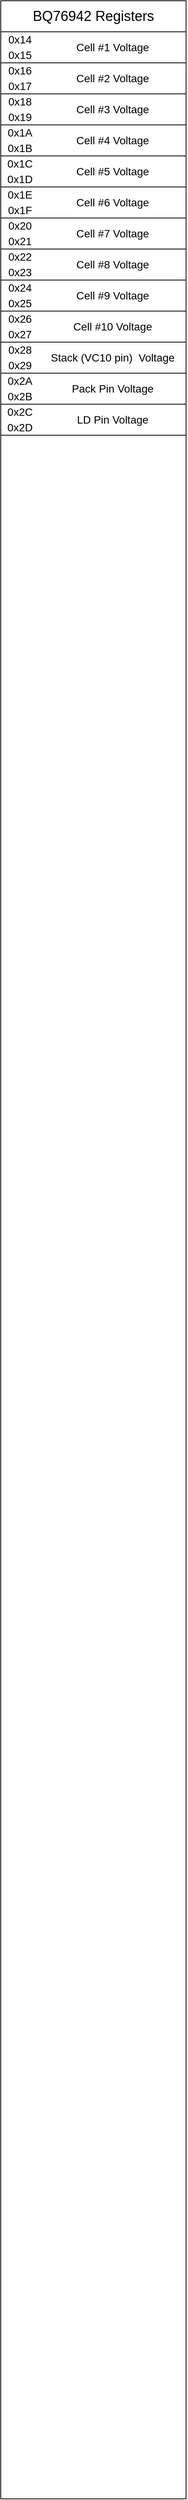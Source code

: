 <mxfile version="24.0.7" type="github">
  <diagram name="Seite-1" id="lCsV2iQYfembEhm88q6V">
    <mxGraphModel dx="796" dy="451" grid="1" gridSize="10" guides="1" tooltips="1" connect="1" arrows="1" fold="1" page="1" pageScale="1" pageWidth="827" pageHeight="1169" math="0" shadow="0">
      <root>
        <mxCell id="0" />
        <mxCell id="1" parent="0" />
        <mxCell id="CXxYfjhEGKZ7ziZ-MUE9-2" value="" style="rounded=0;whiteSpace=wrap;html=1;" vertex="1" parent="1">
          <mxGeometry x="240" y="150" width="240" height="3180" as="geometry" />
        </mxCell>
        <mxCell id="CXxYfjhEGKZ7ziZ-MUE9-3" value="BQ76942 Registers" style="rounded=0;whiteSpace=wrap;html=1;fontSize=18;" vertex="1" parent="1">
          <mxGeometry x="240" y="110" width="240" height="40" as="geometry" />
        </mxCell>
        <mxCell id="CXxYfjhEGKZ7ziZ-MUE9-4" value="0x14" style="text;html=1;align=center;verticalAlign=middle;whiteSpace=wrap;rounded=0;fontSize=14;" vertex="1" parent="1">
          <mxGeometry x="240" y="150" width="50" height="20" as="geometry" />
        </mxCell>
        <mxCell id="CXxYfjhEGKZ7ziZ-MUE9-5" value="Cell #1 Voltage" style="text;html=1;align=center;verticalAlign=middle;whiteSpace=wrap;rounded=0;fontSize=14;strokeColor=none;shadow=0;" vertex="1" parent="1">
          <mxGeometry x="290" y="150" width="190" height="40" as="geometry" />
        </mxCell>
        <mxCell id="CXxYfjhEGKZ7ziZ-MUE9-28" value="0x15" style="text;html=1;align=center;verticalAlign=middle;whiteSpace=wrap;rounded=0;fontSize=14;" vertex="1" parent="1">
          <mxGeometry x="240" y="170" width="50" height="20" as="geometry" />
        </mxCell>
        <mxCell id="CXxYfjhEGKZ7ziZ-MUE9-30" value="" style="endArrow=none;html=1;rounded=0;entryX=0;entryY=1;entryDx=0;entryDy=0;exitX=1;exitY=1;exitDx=0;exitDy=0;" edge="1" parent="1" source="CXxYfjhEGKZ7ziZ-MUE9-5" target="CXxYfjhEGKZ7ziZ-MUE9-28">
          <mxGeometry width="50" height="50" relative="1" as="geometry">
            <mxPoint x="230" y="250" as="sourcePoint" />
            <mxPoint x="280" y="200" as="targetPoint" />
          </mxGeometry>
        </mxCell>
        <mxCell id="CXxYfjhEGKZ7ziZ-MUE9-33" value="0x16" style="text;html=1;align=center;verticalAlign=middle;whiteSpace=wrap;rounded=0;fontSize=14;" vertex="1" parent="1">
          <mxGeometry x="240" y="190" width="50" height="20" as="geometry" />
        </mxCell>
        <mxCell id="CXxYfjhEGKZ7ziZ-MUE9-34" value="Cell #2 Voltage" style="text;html=1;align=center;verticalAlign=middle;whiteSpace=wrap;rounded=0;fontSize=14;strokeColor=none;shadow=0;" vertex="1" parent="1">
          <mxGeometry x="290" y="190" width="190" height="40" as="geometry" />
        </mxCell>
        <mxCell id="CXxYfjhEGKZ7ziZ-MUE9-35" value="0x17" style="text;html=1;align=center;verticalAlign=middle;whiteSpace=wrap;rounded=0;fontSize=14;" vertex="1" parent="1">
          <mxGeometry x="240" y="210" width="50" height="20" as="geometry" />
        </mxCell>
        <mxCell id="CXxYfjhEGKZ7ziZ-MUE9-36" value="" style="endArrow=none;html=1;rounded=0;entryX=0;entryY=1;entryDx=0;entryDy=0;exitX=1;exitY=1;exitDx=0;exitDy=0;" edge="1" parent="1" source="CXxYfjhEGKZ7ziZ-MUE9-34" target="CXxYfjhEGKZ7ziZ-MUE9-35">
          <mxGeometry width="50" height="50" relative="1" as="geometry">
            <mxPoint x="230" y="290" as="sourcePoint" />
            <mxPoint x="280" y="240" as="targetPoint" />
          </mxGeometry>
        </mxCell>
        <mxCell id="CXxYfjhEGKZ7ziZ-MUE9-37" value="0x18" style="text;html=1;align=center;verticalAlign=middle;whiteSpace=wrap;rounded=0;fontSize=14;" vertex="1" parent="1">
          <mxGeometry x="240" y="230" width="50" height="20" as="geometry" />
        </mxCell>
        <mxCell id="CXxYfjhEGKZ7ziZ-MUE9-38" value="Cell #3 Voltage" style="text;html=1;align=center;verticalAlign=middle;whiteSpace=wrap;rounded=0;fontSize=14;strokeColor=none;shadow=0;" vertex="1" parent="1">
          <mxGeometry x="290" y="230" width="190" height="40" as="geometry" />
        </mxCell>
        <mxCell id="CXxYfjhEGKZ7ziZ-MUE9-39" value="0x19" style="text;html=1;align=center;verticalAlign=middle;whiteSpace=wrap;rounded=0;fontSize=14;" vertex="1" parent="1">
          <mxGeometry x="240" y="250" width="50" height="20" as="geometry" />
        </mxCell>
        <mxCell id="CXxYfjhEGKZ7ziZ-MUE9-40" value="" style="endArrow=none;html=1;rounded=0;entryX=0;entryY=1;entryDx=0;entryDy=0;exitX=1;exitY=1;exitDx=0;exitDy=0;" edge="1" parent="1" source="CXxYfjhEGKZ7ziZ-MUE9-38" target="CXxYfjhEGKZ7ziZ-MUE9-39">
          <mxGeometry width="50" height="50" relative="1" as="geometry">
            <mxPoint x="230" y="330" as="sourcePoint" />
            <mxPoint x="280" y="280" as="targetPoint" />
          </mxGeometry>
        </mxCell>
        <mxCell id="CXxYfjhEGKZ7ziZ-MUE9-41" value="0x1A" style="text;html=1;align=center;verticalAlign=middle;whiteSpace=wrap;rounded=0;fontSize=14;" vertex="1" parent="1">
          <mxGeometry x="240" y="270" width="50" height="20" as="geometry" />
        </mxCell>
        <mxCell id="CXxYfjhEGKZ7ziZ-MUE9-42" value="Cell #4 Voltage" style="text;html=1;align=center;verticalAlign=middle;whiteSpace=wrap;rounded=0;fontSize=14;strokeColor=none;shadow=0;" vertex="1" parent="1">
          <mxGeometry x="290" y="270" width="190" height="40" as="geometry" />
        </mxCell>
        <mxCell id="CXxYfjhEGKZ7ziZ-MUE9-43" value="0x1B" style="text;html=1;align=center;verticalAlign=middle;whiteSpace=wrap;rounded=0;fontSize=14;" vertex="1" parent="1">
          <mxGeometry x="240" y="290" width="50" height="20" as="geometry" />
        </mxCell>
        <mxCell id="CXxYfjhEGKZ7ziZ-MUE9-44" value="" style="endArrow=none;html=1;rounded=0;entryX=0;entryY=1;entryDx=0;entryDy=0;exitX=1;exitY=1;exitDx=0;exitDy=0;" edge="1" parent="1" source="CXxYfjhEGKZ7ziZ-MUE9-42" target="CXxYfjhEGKZ7ziZ-MUE9-43">
          <mxGeometry width="50" height="50" relative="1" as="geometry">
            <mxPoint x="230" y="370" as="sourcePoint" />
            <mxPoint x="280" y="320" as="targetPoint" />
          </mxGeometry>
        </mxCell>
        <mxCell id="CXxYfjhEGKZ7ziZ-MUE9-45" value="0x1C" style="text;html=1;align=center;verticalAlign=middle;whiteSpace=wrap;rounded=0;fontSize=14;" vertex="1" parent="1">
          <mxGeometry x="240" y="310" width="50" height="20" as="geometry" />
        </mxCell>
        <mxCell id="CXxYfjhEGKZ7ziZ-MUE9-46" value="Cell #5 Voltage" style="text;html=1;align=center;verticalAlign=middle;whiteSpace=wrap;rounded=0;fontSize=14;strokeColor=none;shadow=0;" vertex="1" parent="1">
          <mxGeometry x="290" y="310" width="190" height="40" as="geometry" />
        </mxCell>
        <mxCell id="CXxYfjhEGKZ7ziZ-MUE9-47" value="0x1D" style="text;html=1;align=center;verticalAlign=middle;whiteSpace=wrap;rounded=0;fontSize=14;" vertex="1" parent="1">
          <mxGeometry x="240" y="330" width="50" height="20" as="geometry" />
        </mxCell>
        <mxCell id="CXxYfjhEGKZ7ziZ-MUE9-48" value="" style="endArrow=none;html=1;rounded=0;entryX=0;entryY=1;entryDx=0;entryDy=0;exitX=1;exitY=1;exitDx=0;exitDy=0;" edge="1" parent="1" source="CXxYfjhEGKZ7ziZ-MUE9-46" target="CXxYfjhEGKZ7ziZ-MUE9-47">
          <mxGeometry width="50" height="50" relative="1" as="geometry">
            <mxPoint x="230" y="410" as="sourcePoint" />
            <mxPoint x="280" y="360" as="targetPoint" />
          </mxGeometry>
        </mxCell>
        <mxCell id="CXxYfjhEGKZ7ziZ-MUE9-49" value="0x1E" style="text;html=1;align=center;verticalAlign=middle;whiteSpace=wrap;rounded=0;fontSize=14;" vertex="1" parent="1">
          <mxGeometry x="240" y="350" width="50" height="20" as="geometry" />
        </mxCell>
        <mxCell id="CXxYfjhEGKZ7ziZ-MUE9-50" value="Cell #6 Voltage" style="text;html=1;align=center;verticalAlign=middle;whiteSpace=wrap;rounded=0;fontSize=14;strokeColor=none;shadow=0;" vertex="1" parent="1">
          <mxGeometry x="290" y="350" width="190" height="40" as="geometry" />
        </mxCell>
        <mxCell id="CXxYfjhEGKZ7ziZ-MUE9-51" value="0x1F" style="text;html=1;align=center;verticalAlign=middle;whiteSpace=wrap;rounded=0;fontSize=14;" vertex="1" parent="1">
          <mxGeometry x="240" y="370" width="50" height="20" as="geometry" />
        </mxCell>
        <mxCell id="CXxYfjhEGKZ7ziZ-MUE9-52" value="" style="endArrow=none;html=1;rounded=0;entryX=0;entryY=1;entryDx=0;entryDy=0;exitX=1;exitY=1;exitDx=0;exitDy=0;" edge="1" parent="1" source="CXxYfjhEGKZ7ziZ-MUE9-50" target="CXxYfjhEGKZ7ziZ-MUE9-51">
          <mxGeometry width="50" height="50" relative="1" as="geometry">
            <mxPoint x="230" y="450" as="sourcePoint" />
            <mxPoint x="280" y="400" as="targetPoint" />
          </mxGeometry>
        </mxCell>
        <mxCell id="CXxYfjhEGKZ7ziZ-MUE9-53" value="0x20" style="text;html=1;align=center;verticalAlign=middle;whiteSpace=wrap;rounded=0;fontSize=14;" vertex="1" parent="1">
          <mxGeometry x="240" y="390" width="50" height="20" as="geometry" />
        </mxCell>
        <mxCell id="CXxYfjhEGKZ7ziZ-MUE9-54" value="Cell #7 Voltage" style="text;html=1;align=center;verticalAlign=middle;whiteSpace=wrap;rounded=0;fontSize=14;strokeColor=none;shadow=0;" vertex="1" parent="1">
          <mxGeometry x="290" y="390" width="190" height="40" as="geometry" />
        </mxCell>
        <mxCell id="CXxYfjhEGKZ7ziZ-MUE9-55" value="0x21" style="text;html=1;align=center;verticalAlign=middle;whiteSpace=wrap;rounded=0;fontSize=14;" vertex="1" parent="1">
          <mxGeometry x="240" y="410" width="50" height="20" as="geometry" />
        </mxCell>
        <mxCell id="CXxYfjhEGKZ7ziZ-MUE9-56" value="" style="endArrow=none;html=1;rounded=0;entryX=0;entryY=1;entryDx=0;entryDy=0;exitX=1;exitY=1;exitDx=0;exitDy=0;" edge="1" parent="1" source="CXxYfjhEGKZ7ziZ-MUE9-54" target="CXxYfjhEGKZ7ziZ-MUE9-55">
          <mxGeometry width="50" height="50" relative="1" as="geometry">
            <mxPoint x="230" y="490" as="sourcePoint" />
            <mxPoint x="280" y="440" as="targetPoint" />
          </mxGeometry>
        </mxCell>
        <mxCell id="CXxYfjhEGKZ7ziZ-MUE9-58" value="0x22" style="text;html=1;align=center;verticalAlign=middle;whiteSpace=wrap;rounded=0;fontSize=14;" vertex="1" parent="1">
          <mxGeometry x="240" y="430" width="50" height="20" as="geometry" />
        </mxCell>
        <mxCell id="CXxYfjhEGKZ7ziZ-MUE9-59" value="Cell #8 Voltage" style="text;html=1;align=center;verticalAlign=middle;whiteSpace=wrap;rounded=0;fontSize=14;strokeColor=none;shadow=0;" vertex="1" parent="1">
          <mxGeometry x="290" y="430" width="190" height="40" as="geometry" />
        </mxCell>
        <mxCell id="CXxYfjhEGKZ7ziZ-MUE9-60" value="0x23" style="text;html=1;align=center;verticalAlign=middle;whiteSpace=wrap;rounded=0;fontSize=14;" vertex="1" parent="1">
          <mxGeometry x="240" y="450" width="50" height="20" as="geometry" />
        </mxCell>
        <mxCell id="CXxYfjhEGKZ7ziZ-MUE9-61" value="" style="endArrow=none;html=1;rounded=0;entryX=0;entryY=1;entryDx=0;entryDy=0;exitX=1;exitY=1;exitDx=0;exitDy=0;" edge="1" parent="1" source="CXxYfjhEGKZ7ziZ-MUE9-59" target="CXxYfjhEGKZ7ziZ-MUE9-60">
          <mxGeometry width="50" height="50" relative="1" as="geometry">
            <mxPoint x="230" y="530" as="sourcePoint" />
            <mxPoint x="280" y="480" as="targetPoint" />
          </mxGeometry>
        </mxCell>
        <mxCell id="CXxYfjhEGKZ7ziZ-MUE9-62" value="0x24" style="text;html=1;align=center;verticalAlign=middle;whiteSpace=wrap;rounded=0;fontSize=14;" vertex="1" parent="1">
          <mxGeometry x="240" y="470" width="50" height="20" as="geometry" />
        </mxCell>
        <mxCell id="CXxYfjhEGKZ7ziZ-MUE9-63" value="Cell #9 Voltage" style="text;html=1;align=center;verticalAlign=middle;whiteSpace=wrap;rounded=0;fontSize=14;strokeColor=none;shadow=0;" vertex="1" parent="1">
          <mxGeometry x="290" y="470" width="190" height="40" as="geometry" />
        </mxCell>
        <mxCell id="CXxYfjhEGKZ7ziZ-MUE9-64" value="0x25" style="text;html=1;align=center;verticalAlign=middle;whiteSpace=wrap;rounded=0;fontSize=14;" vertex="1" parent="1">
          <mxGeometry x="240" y="490" width="50" height="20" as="geometry" />
        </mxCell>
        <mxCell id="CXxYfjhEGKZ7ziZ-MUE9-65" value="" style="endArrow=none;html=1;rounded=0;entryX=0;entryY=1;entryDx=0;entryDy=0;exitX=1;exitY=1;exitDx=0;exitDy=0;" edge="1" parent="1" source="CXxYfjhEGKZ7ziZ-MUE9-63" target="CXxYfjhEGKZ7ziZ-MUE9-64">
          <mxGeometry width="50" height="50" relative="1" as="geometry">
            <mxPoint x="230" y="570" as="sourcePoint" />
            <mxPoint x="280" y="520" as="targetPoint" />
          </mxGeometry>
        </mxCell>
        <mxCell id="CXxYfjhEGKZ7ziZ-MUE9-66" value="0x26" style="text;html=1;align=center;verticalAlign=middle;whiteSpace=wrap;rounded=0;fontSize=14;" vertex="1" parent="1">
          <mxGeometry x="240" y="510" width="50" height="20" as="geometry" />
        </mxCell>
        <mxCell id="CXxYfjhEGKZ7ziZ-MUE9-67" value="Cell #10 Voltage" style="text;html=1;align=center;verticalAlign=middle;whiteSpace=wrap;rounded=0;fontSize=14;strokeColor=none;shadow=0;" vertex="1" parent="1">
          <mxGeometry x="290" y="510" width="190" height="40" as="geometry" />
        </mxCell>
        <mxCell id="CXxYfjhEGKZ7ziZ-MUE9-68" value="0x27" style="text;html=1;align=center;verticalAlign=middle;whiteSpace=wrap;rounded=0;fontSize=14;" vertex="1" parent="1">
          <mxGeometry x="240" y="530" width="50" height="20" as="geometry" />
        </mxCell>
        <mxCell id="CXxYfjhEGKZ7ziZ-MUE9-69" value="" style="endArrow=none;html=1;rounded=0;entryX=0;entryY=1;entryDx=0;entryDy=0;exitX=1;exitY=1;exitDx=0;exitDy=0;" edge="1" parent="1" source="CXxYfjhEGKZ7ziZ-MUE9-67" target="CXxYfjhEGKZ7ziZ-MUE9-68">
          <mxGeometry width="50" height="50" relative="1" as="geometry">
            <mxPoint x="230" y="610" as="sourcePoint" />
            <mxPoint x="280" y="560" as="targetPoint" />
          </mxGeometry>
        </mxCell>
        <mxCell id="CXxYfjhEGKZ7ziZ-MUE9-70" value="0x28" style="text;html=1;align=center;verticalAlign=middle;whiteSpace=wrap;rounded=0;fontSize=14;" vertex="1" parent="1">
          <mxGeometry x="240" y="550" width="50" height="20" as="geometry" />
        </mxCell>
        <mxCell id="CXxYfjhEGKZ7ziZ-MUE9-71" value="Stack (VC10 pin)&amp;nbsp; Voltage" style="text;html=1;align=center;verticalAlign=middle;whiteSpace=wrap;rounded=0;fontSize=14;strokeColor=none;shadow=0;" vertex="1" parent="1">
          <mxGeometry x="290" y="550" width="190" height="40" as="geometry" />
        </mxCell>
        <mxCell id="CXxYfjhEGKZ7ziZ-MUE9-72" value="0x29" style="text;html=1;align=center;verticalAlign=middle;whiteSpace=wrap;rounded=0;fontSize=14;" vertex="1" parent="1">
          <mxGeometry x="240" y="570" width="50" height="20" as="geometry" />
        </mxCell>
        <mxCell id="CXxYfjhEGKZ7ziZ-MUE9-73" value="" style="endArrow=none;html=1;rounded=0;entryX=0;entryY=1;entryDx=0;entryDy=0;exitX=1;exitY=1;exitDx=0;exitDy=0;" edge="1" parent="1" source="CXxYfjhEGKZ7ziZ-MUE9-71" target="CXxYfjhEGKZ7ziZ-MUE9-72">
          <mxGeometry width="50" height="50" relative="1" as="geometry">
            <mxPoint x="230" y="650" as="sourcePoint" />
            <mxPoint x="280" y="600" as="targetPoint" />
          </mxGeometry>
        </mxCell>
        <mxCell id="CXxYfjhEGKZ7ziZ-MUE9-74" value="0x2A" style="text;html=1;align=center;verticalAlign=middle;whiteSpace=wrap;rounded=0;fontSize=14;" vertex="1" parent="1">
          <mxGeometry x="240" y="590" width="50" height="20" as="geometry" />
        </mxCell>
        <mxCell id="CXxYfjhEGKZ7ziZ-MUE9-75" value="Pack Pin Voltage" style="text;html=1;align=center;verticalAlign=middle;whiteSpace=wrap;rounded=0;fontSize=14;strokeColor=none;shadow=0;" vertex="1" parent="1">
          <mxGeometry x="290" y="590" width="190" height="40" as="geometry" />
        </mxCell>
        <mxCell id="CXxYfjhEGKZ7ziZ-MUE9-76" value="0x2B" style="text;html=1;align=center;verticalAlign=middle;whiteSpace=wrap;rounded=0;fontSize=14;" vertex="1" parent="1">
          <mxGeometry x="240" y="610" width="50" height="20" as="geometry" />
        </mxCell>
        <mxCell id="CXxYfjhEGKZ7ziZ-MUE9-77" value="" style="endArrow=none;html=1;rounded=0;entryX=0;entryY=1;entryDx=0;entryDy=0;exitX=1;exitY=1;exitDx=0;exitDy=0;" edge="1" parent="1" source="CXxYfjhEGKZ7ziZ-MUE9-75" target="CXxYfjhEGKZ7ziZ-MUE9-76">
          <mxGeometry width="50" height="50" relative="1" as="geometry">
            <mxPoint x="230" y="690" as="sourcePoint" />
            <mxPoint x="280" y="640" as="targetPoint" />
          </mxGeometry>
        </mxCell>
        <mxCell id="CXxYfjhEGKZ7ziZ-MUE9-78" value="0x2C" style="text;html=1;align=center;verticalAlign=middle;whiteSpace=wrap;rounded=0;fontSize=14;" vertex="1" parent="1">
          <mxGeometry x="240" y="630" width="50" height="20" as="geometry" />
        </mxCell>
        <mxCell id="CXxYfjhEGKZ7ziZ-MUE9-79" value="LD Pin Voltage" style="text;html=1;align=center;verticalAlign=middle;whiteSpace=wrap;rounded=0;fontSize=14;strokeColor=none;shadow=0;" vertex="1" parent="1">
          <mxGeometry x="290" y="630" width="190" height="40" as="geometry" />
        </mxCell>
        <mxCell id="CXxYfjhEGKZ7ziZ-MUE9-80" value="0x2D" style="text;html=1;align=center;verticalAlign=middle;whiteSpace=wrap;rounded=0;fontSize=14;" vertex="1" parent="1">
          <mxGeometry x="240" y="650" width="50" height="20" as="geometry" />
        </mxCell>
        <mxCell id="CXxYfjhEGKZ7ziZ-MUE9-81" value="" style="endArrow=none;html=1;rounded=0;entryX=0;entryY=1;entryDx=0;entryDy=0;exitX=1;exitY=1;exitDx=0;exitDy=0;" edge="1" parent="1" source="CXxYfjhEGKZ7ziZ-MUE9-79" target="CXxYfjhEGKZ7ziZ-MUE9-80">
          <mxGeometry width="50" height="50" relative="1" as="geometry">
            <mxPoint x="230" y="730" as="sourcePoint" />
            <mxPoint x="280" y="680" as="targetPoint" />
          </mxGeometry>
        </mxCell>
      </root>
    </mxGraphModel>
  </diagram>
</mxfile>
